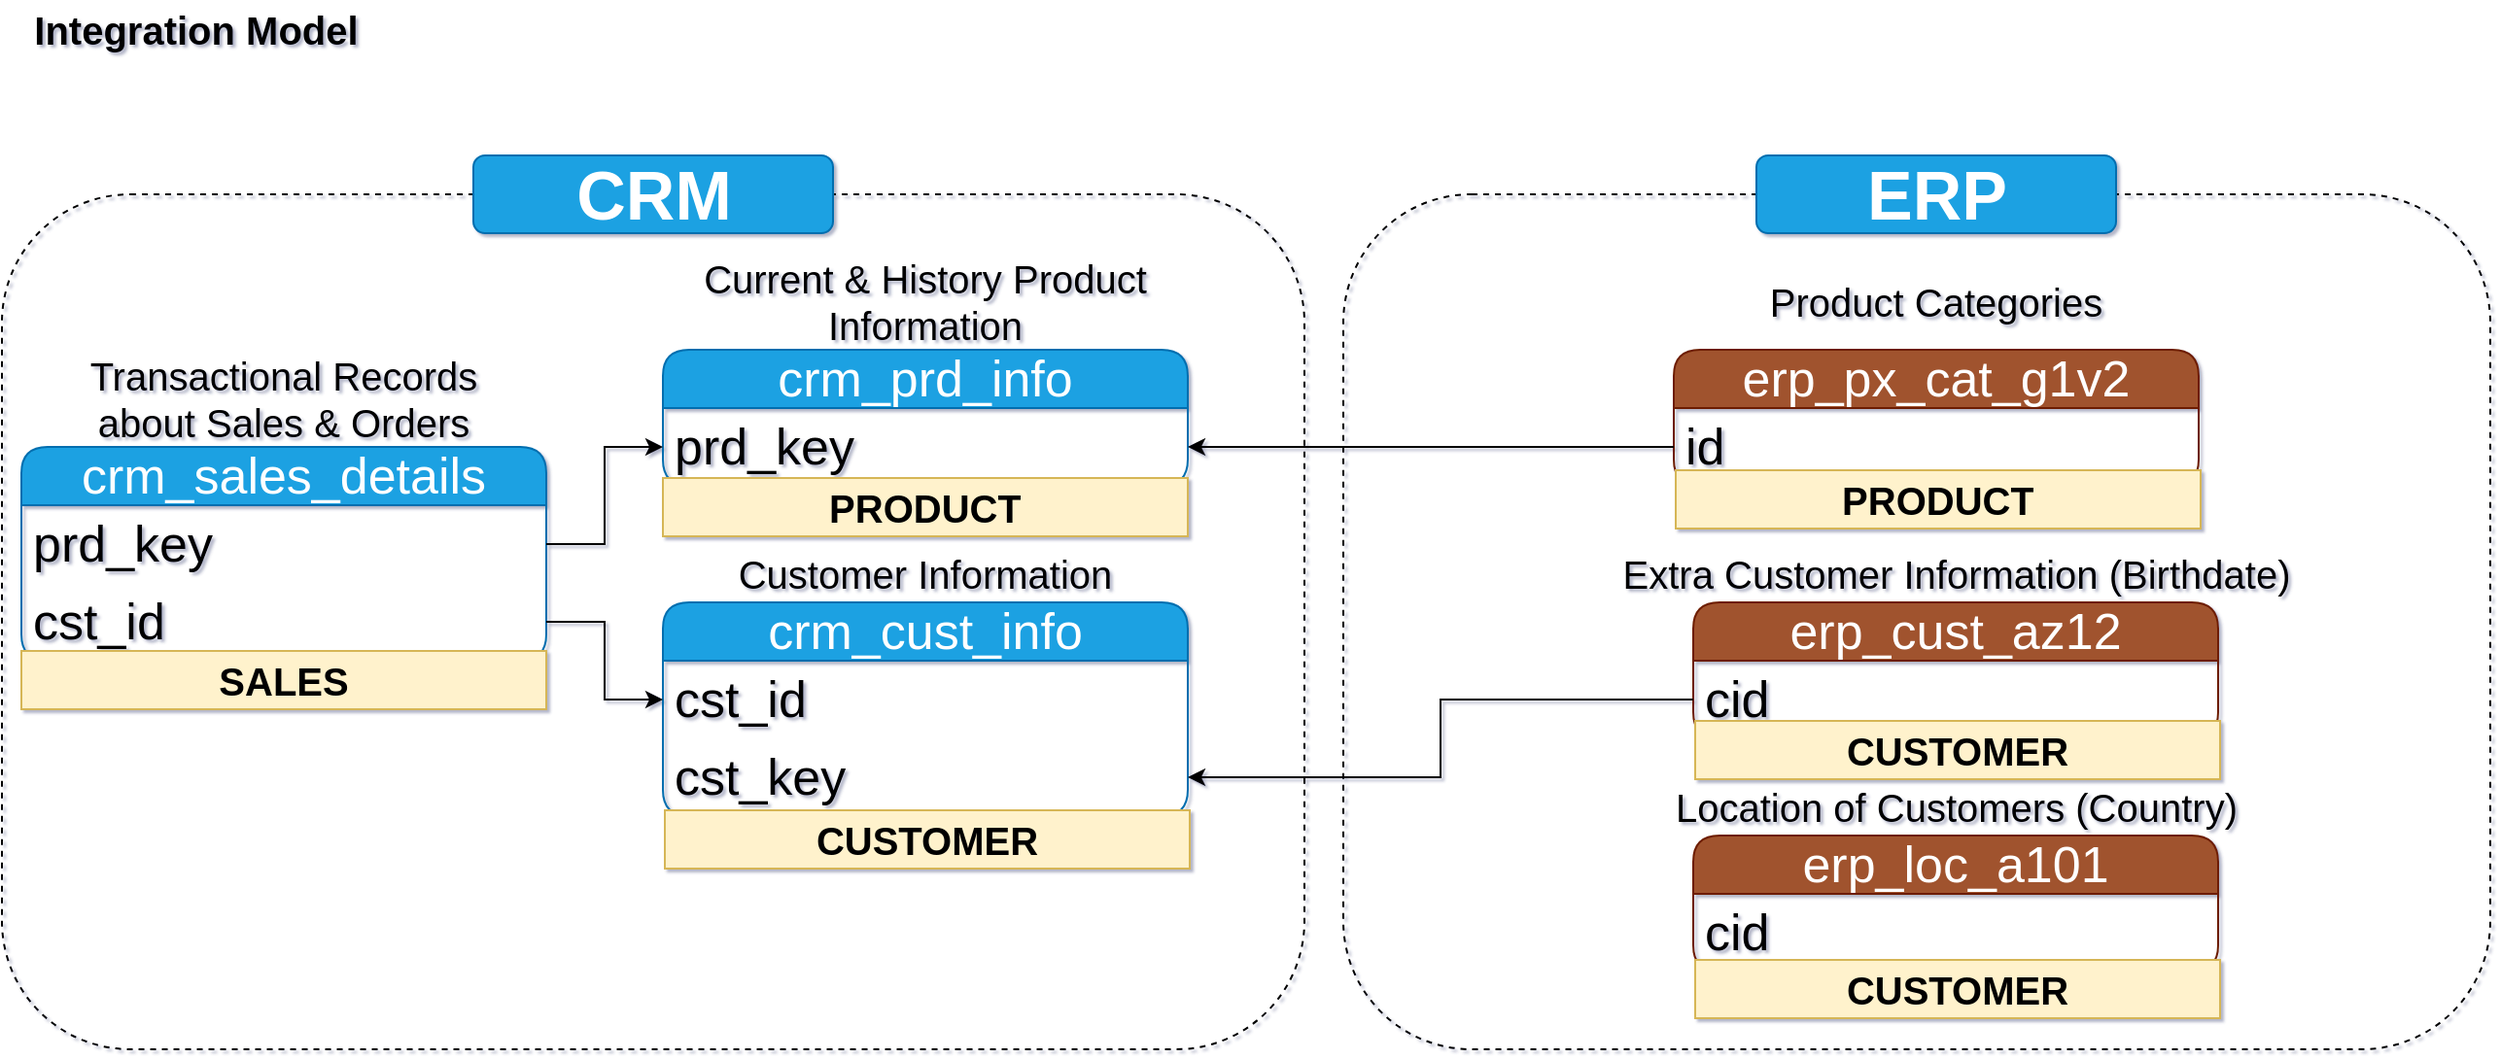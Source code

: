 <mxfile version="28.1.0">
  <diagram name="Página-1" id="aGDA_ccvBEsnMdIIxLEQ">
    <mxGraphModel dx="1489" dy="1932" grid="1" gridSize="10" guides="1" tooltips="1" connect="1" arrows="1" fold="1" page="1" pageScale="1" pageWidth="827" pageHeight="1169" math="0" shadow="1">
      <root>
        <mxCell id="0" />
        <mxCell id="1" parent="0" />
        <mxCell id="Hl3Y2jdtYSLe2qnOiU55-1" value="&lt;b&gt;&lt;font style=&quot;font-size: 20px;&quot;&gt;Integration Model&lt;/font&gt;&lt;/b&gt;" style="text;html=1;align=center;verticalAlign=middle;whiteSpace=wrap;rounded=0;" parent="1" vertex="1">
          <mxGeometry x="20" y="-40" width="180" height="30" as="geometry" />
        </mxCell>
        <mxCell id="Hl3Y2jdtYSLe2qnOiU55-2" value="crm_cust_info" style="swimlane;fontStyle=0;childLayout=stackLayout;horizontal=1;startSize=30;horizontalStack=0;resizeParent=1;resizeParentMax=0;resizeLast=0;collapsible=1;marginBottom=0;whiteSpace=wrap;html=1;rounded=1;fillColor=#1ba1e2;fontColor=#ffffff;strokeColor=#006EAF;fontSize=26;" parent="1" vertex="1">
          <mxGeometry x="350" y="270" width="270" height="110" as="geometry" />
        </mxCell>
        <mxCell id="Hl3Y2jdtYSLe2qnOiU55-3" value="cst_id" style="text;strokeColor=none;fillColor=none;align=left;verticalAlign=middle;spacingLeft=4;spacingRight=4;overflow=hidden;points=[[0,0.5],[1,0.5]];portConstraint=eastwest;rotatable=0;whiteSpace=wrap;html=1;fontSize=26;" parent="Hl3Y2jdtYSLe2qnOiU55-2" vertex="1">
          <mxGeometry y="30" width="270" height="40" as="geometry" />
        </mxCell>
        <mxCell id="Hl3Y2jdtYSLe2qnOiU55-19" value="cst_key" style="text;strokeColor=none;fillColor=none;align=left;verticalAlign=middle;spacingLeft=4;spacingRight=4;overflow=hidden;points=[[0,0.5],[1,0.5]];portConstraint=eastwest;rotatable=0;whiteSpace=wrap;html=1;fontSize=26;" parent="Hl3Y2jdtYSLe2qnOiU55-2" vertex="1">
          <mxGeometry y="70" width="270" height="40" as="geometry" />
        </mxCell>
        <mxCell id="Hl3Y2jdtYSLe2qnOiU55-6" value="&lt;font style=&quot;font-size: 20px;&quot;&gt;Customer Information&lt;/font&gt;" style="text;html=1;align=center;verticalAlign=middle;whiteSpace=wrap;rounded=0;" parent="1" vertex="1">
          <mxGeometry x="365" y="240" width="240" height="30" as="geometry" />
        </mxCell>
        <mxCell id="Hl3Y2jdtYSLe2qnOiU55-7" value="crm_prd_info" style="swimlane;fontStyle=0;childLayout=stackLayout;horizontal=1;startSize=30;horizontalStack=0;resizeParent=1;resizeParentMax=0;resizeLast=0;collapsible=1;marginBottom=0;whiteSpace=wrap;html=1;rounded=1;fillColor=#1ba1e2;fontColor=#ffffff;strokeColor=#006EAF;fontSize=26;" parent="1" vertex="1">
          <mxGeometry x="350" y="140" width="270" height="70" as="geometry" />
        </mxCell>
        <mxCell id="Hl3Y2jdtYSLe2qnOiU55-8" value="prd_key" style="text;strokeColor=none;fillColor=none;align=left;verticalAlign=middle;spacingLeft=4;spacingRight=4;overflow=hidden;points=[[0,0.5],[1,0.5]];portConstraint=eastwest;rotatable=0;whiteSpace=wrap;html=1;fontSize=26;" parent="Hl3Y2jdtYSLe2qnOiU55-7" vertex="1">
          <mxGeometry y="30" width="270" height="40" as="geometry" />
        </mxCell>
        <mxCell id="Hl3Y2jdtYSLe2qnOiU55-9" value="&lt;font style=&quot;font-size: 20px;&quot;&gt;Current &amp;amp; History Product Information&lt;/font&gt;" style="text;html=1;align=center;verticalAlign=middle;whiteSpace=wrap;rounded=0;" parent="1" vertex="1">
          <mxGeometry x="365" y="100" width="240" height="30" as="geometry" />
        </mxCell>
        <mxCell id="Hl3Y2jdtYSLe2qnOiU55-10" value="crm_sales_details" style="swimlane;fontStyle=0;childLayout=stackLayout;horizontal=1;startSize=30;horizontalStack=0;resizeParent=1;resizeParentMax=0;resizeLast=0;collapsible=1;marginBottom=0;whiteSpace=wrap;html=1;rounded=1;fillColor=#1ba1e2;fontColor=#ffffff;strokeColor=#006EAF;fontSize=26;" parent="1" vertex="1">
          <mxGeometry x="20" y="190" width="270" height="110" as="geometry" />
        </mxCell>
        <mxCell id="Hl3Y2jdtYSLe2qnOiU55-11" value="prd_key" style="text;strokeColor=none;fillColor=none;align=left;verticalAlign=middle;spacingLeft=4;spacingRight=4;overflow=hidden;points=[[0,0.5],[1,0.5]];portConstraint=eastwest;rotatable=0;whiteSpace=wrap;html=1;fontSize=26;" parent="Hl3Y2jdtYSLe2qnOiU55-10" vertex="1">
          <mxGeometry y="30" width="270" height="40" as="geometry" />
        </mxCell>
        <mxCell id="Hl3Y2jdtYSLe2qnOiU55-13" value="cst_id" style="text;strokeColor=none;fillColor=none;align=left;verticalAlign=middle;spacingLeft=4;spacingRight=4;overflow=hidden;points=[[0,0.5],[1,0.5]];portConstraint=eastwest;rotatable=0;whiteSpace=wrap;html=1;fontSize=26;" parent="Hl3Y2jdtYSLe2qnOiU55-10" vertex="1">
          <mxGeometry y="70" width="270" height="40" as="geometry" />
        </mxCell>
        <mxCell id="Hl3Y2jdtYSLe2qnOiU55-12" value="&lt;font style=&quot;font-size: 20px;&quot;&gt;Transactional Records about Sales &amp;amp; Orders&lt;/font&gt;" style="text;html=1;align=center;verticalAlign=middle;whiteSpace=wrap;rounded=0;" parent="1" vertex="1">
          <mxGeometry x="35" y="150" width="240" height="30" as="geometry" />
        </mxCell>
        <mxCell id="Hl3Y2jdtYSLe2qnOiU55-14" style="edgeStyle=orthogonalEdgeStyle;rounded=0;orthogonalLoop=1;jettySize=auto;html=1;entryX=0;entryY=0.5;entryDx=0;entryDy=0;" parent="1" source="Hl3Y2jdtYSLe2qnOiU55-13" target="Hl3Y2jdtYSLe2qnOiU55-3" edge="1">
          <mxGeometry relative="1" as="geometry" />
        </mxCell>
        <mxCell id="Hl3Y2jdtYSLe2qnOiU55-15" style="edgeStyle=orthogonalEdgeStyle;rounded=0;orthogonalLoop=1;jettySize=auto;html=1;entryX=0;entryY=0.5;entryDx=0;entryDy=0;" parent="1" source="Hl3Y2jdtYSLe2qnOiU55-11" target="Hl3Y2jdtYSLe2qnOiU55-8" edge="1">
          <mxGeometry relative="1" as="geometry" />
        </mxCell>
        <mxCell id="Hl3Y2jdtYSLe2qnOiU55-16" value="erp_cust_az12" style="swimlane;fontStyle=0;childLayout=stackLayout;horizontal=1;startSize=30;horizontalStack=0;resizeParent=1;resizeParentMax=0;resizeLast=0;collapsible=1;marginBottom=0;whiteSpace=wrap;html=1;rounded=1;fillColor=light-dark(#A0522D,#FFD966);strokeColor=#6D1F00;fontSize=26;fontColor=#ffffff;" parent="1" vertex="1">
          <mxGeometry x="880" y="270" width="270" height="70" as="geometry" />
        </mxCell>
        <mxCell id="Hl3Y2jdtYSLe2qnOiU55-17" value="cid" style="text;strokeColor=none;fillColor=none;align=left;verticalAlign=middle;spacingLeft=4;spacingRight=4;overflow=hidden;points=[[0,0.5],[1,0.5]];portConstraint=eastwest;rotatable=0;whiteSpace=wrap;html=1;fontSize=26;" parent="Hl3Y2jdtYSLe2qnOiU55-16" vertex="1">
          <mxGeometry y="30" width="270" height="40" as="geometry" />
        </mxCell>
        <mxCell id="Hl3Y2jdtYSLe2qnOiU55-18" value="&lt;font style=&quot;font-size: 20px;&quot;&gt;Extra Customer Information (Birthdate)&lt;/font&gt;" style="text;html=1;align=center;verticalAlign=middle;whiteSpace=wrap;rounded=0;" parent="1" vertex="1">
          <mxGeometry x="772.5" y="240" width="485" height="30" as="geometry" />
        </mxCell>
        <mxCell id="Hl3Y2jdtYSLe2qnOiU55-20" style="edgeStyle=orthogonalEdgeStyle;rounded=0;orthogonalLoop=1;jettySize=auto;html=1;entryX=1;entryY=0.5;entryDx=0;entryDy=0;" parent="1" source="Hl3Y2jdtYSLe2qnOiU55-17" target="Hl3Y2jdtYSLe2qnOiU55-19" edge="1">
          <mxGeometry relative="1" as="geometry" />
        </mxCell>
        <mxCell id="Hl3Y2jdtYSLe2qnOiU55-21" value="erp_loc_a101" style="swimlane;fontStyle=0;childLayout=stackLayout;horizontal=1;startSize=30;horizontalStack=0;resizeParent=1;resizeParentMax=0;resizeLast=0;collapsible=1;marginBottom=0;whiteSpace=wrap;html=1;rounded=1;fillColor=light-dark(#A0522D,#FFD966);strokeColor=#6D1F00;fontSize=26;fontColor=#ffffff;" parent="1" vertex="1">
          <mxGeometry x="880" y="390" width="270" height="70" as="geometry" />
        </mxCell>
        <mxCell id="Hl3Y2jdtYSLe2qnOiU55-22" value="cid" style="text;strokeColor=none;fillColor=none;align=left;verticalAlign=middle;spacingLeft=4;spacingRight=4;overflow=hidden;points=[[0,0.5],[1,0.5]];portConstraint=eastwest;rotatable=0;whiteSpace=wrap;html=1;fontSize=26;" parent="Hl3Y2jdtYSLe2qnOiU55-21" vertex="1">
          <mxGeometry y="30" width="270" height="40" as="geometry" />
        </mxCell>
        <mxCell id="Hl3Y2jdtYSLe2qnOiU55-23" value="&lt;font style=&quot;font-size: 20px;&quot;&gt;Location of Customers (Country)&lt;/font&gt;" style="text;html=1;align=center;verticalAlign=middle;whiteSpace=wrap;rounded=0;" parent="1" vertex="1">
          <mxGeometry x="847.5" y="360" width="335" height="30" as="geometry" />
        </mxCell>
        <mxCell id="Hl3Y2jdtYSLe2qnOiU55-25" value="erp_px_cat_g1v2" style="swimlane;fontStyle=0;childLayout=stackLayout;horizontal=1;startSize=30;horizontalStack=0;resizeParent=1;resizeParentMax=0;resizeLast=0;collapsible=1;marginBottom=0;whiteSpace=wrap;html=1;rounded=1;fillColor=light-dark(#A0522D,#FFD966);strokeColor=#6D1F00;fontSize=26;fontColor=#ffffff;" parent="1" vertex="1">
          <mxGeometry x="870" y="140" width="270" height="70" as="geometry" />
        </mxCell>
        <mxCell id="Hl3Y2jdtYSLe2qnOiU55-26" value="id" style="text;strokeColor=none;fillColor=none;align=left;verticalAlign=middle;spacingLeft=4;spacingRight=4;overflow=hidden;points=[[0,0.5],[1,0.5]];portConstraint=eastwest;rotatable=0;whiteSpace=wrap;html=1;fontSize=26;" parent="Hl3Y2jdtYSLe2qnOiU55-25" vertex="1">
          <mxGeometry y="30" width="270" height="40" as="geometry" />
        </mxCell>
        <mxCell id="Hl3Y2jdtYSLe2qnOiU55-27" value="&lt;font style=&quot;font-size: 20px;&quot;&gt;Product Categories&lt;/font&gt;" style="text;html=1;align=center;verticalAlign=middle;whiteSpace=wrap;rounded=0;" parent="1" vertex="1">
          <mxGeometry x="885" y="100" width="240" height="30" as="geometry" />
        </mxCell>
        <mxCell id="Hl3Y2jdtYSLe2qnOiU55-28" style="edgeStyle=orthogonalEdgeStyle;rounded=0;orthogonalLoop=1;jettySize=auto;html=1;entryX=1;entryY=0.5;entryDx=0;entryDy=0;" parent="1" source="Hl3Y2jdtYSLe2qnOiU55-26" target="Hl3Y2jdtYSLe2qnOiU55-8" edge="1">
          <mxGeometry relative="1" as="geometry" />
        </mxCell>
        <mxCell id="Hl3Y2jdtYSLe2qnOiU55-29" value="" style="rounded=1;whiteSpace=wrap;html=1;fillColor=none;dashed=1;" parent="1" vertex="1">
          <mxGeometry x="10" y="60" width="670" height="440" as="geometry" />
        </mxCell>
        <mxCell id="Hl3Y2jdtYSLe2qnOiU55-30" value="&lt;font style=&quot;font-size: 35px;&quot;&gt;&lt;b&gt;CRM&lt;/b&gt;&lt;/font&gt;" style="rounded=1;whiteSpace=wrap;html=1;fillColor=#1ba1e2;strokeColor=#006EAF;fontColor=#ffffff;" parent="1" vertex="1">
          <mxGeometry x="252.5" y="40" width="185" height="40" as="geometry" />
        </mxCell>
        <mxCell id="Hl3Y2jdtYSLe2qnOiU55-35" value="" style="rounded=1;whiteSpace=wrap;html=1;fillColor=none;dashed=1;" parent="1" vertex="1">
          <mxGeometry x="700" y="60" width="590" height="440" as="geometry" />
        </mxCell>
        <mxCell id="Hl3Y2jdtYSLe2qnOiU55-36" value="&lt;font style=&quot;font-size: 35px;&quot;&gt;&lt;b&gt;ERP&lt;/b&gt;&lt;/font&gt;" style="rounded=1;whiteSpace=wrap;html=1;fillColor=light-dark(#1BA1E2,#FFD966);strokeColor=light-dark(#006EAF,#FFD966);fontColor=#ffffff;" parent="1" vertex="1">
          <mxGeometry x="912.5" y="40" width="185" height="40" as="geometry" />
        </mxCell>
        <mxCell id="53yBbT-DZ9E8r5UpYtdx-1" value="PRODUCT" style="text;html=1;strokeColor=light-dark(#D6B656,#FF9999);fillColor=light-dark(#FFF2CC,#FF9999);align=center;verticalAlign=middle;whiteSpace=wrap;overflow=hidden;fontSize=20;fontStyle=1" vertex="1" parent="1">
          <mxGeometry x="350" y="206" width="270" height="30" as="geometry" />
        </mxCell>
        <mxCell id="53yBbT-DZ9E8r5UpYtdx-2" value="PRODUCT" style="text;html=1;strokeColor=light-dark(#D6B656,#FF9999);fillColor=light-dark(#FFF2CC,#FF9999);align=center;verticalAlign=middle;whiteSpace=wrap;overflow=hidden;fontSize=20;fontStyle=1" vertex="1" parent="1">
          <mxGeometry x="871" y="202" width="270" height="30" as="geometry" />
        </mxCell>
        <mxCell id="53yBbT-DZ9E8r5UpYtdx-3" value="SALES" style="text;html=1;strokeColor=light-dark(#D6B656,#E5CCFF);fillColor=light-dark(#FFF2CC,#E5CCFF);align=center;verticalAlign=middle;whiteSpace=wrap;overflow=hidden;fontSize=20;fontStyle=1" vertex="1" parent="1">
          <mxGeometry x="20" y="295" width="270" height="30" as="geometry" />
        </mxCell>
        <mxCell id="53yBbT-DZ9E8r5UpYtdx-4" value="CUSTOMER" style="text;html=1;strokeColor=light-dark(#D6B656,#B9E0A5);fillColor=light-dark(#FFF2CC,#B9E0A5);align=center;verticalAlign=middle;whiteSpace=wrap;overflow=hidden;fontSize=20;fontStyle=1" vertex="1" parent="1">
          <mxGeometry x="881" y="331" width="270" height="30" as="geometry" />
        </mxCell>
        <mxCell id="53yBbT-DZ9E8r5UpYtdx-6" value="CUSTOMER" style="text;html=1;strokeColor=light-dark(#D6B656,#B9E0A5);fillColor=light-dark(#FFF2CC,#B9E0A5);align=center;verticalAlign=middle;whiteSpace=wrap;overflow=hidden;fontSize=20;fontStyle=1" vertex="1" parent="1">
          <mxGeometry x="881" y="454" width="270" height="30" as="geometry" />
        </mxCell>
        <mxCell id="53yBbT-DZ9E8r5UpYtdx-7" value="CUSTOMER" style="text;html=1;strokeColor=light-dark(#D6B656,#B9E0A5);fillColor=light-dark(#FFF2CC,#B9E0A5);align=center;verticalAlign=middle;whiteSpace=wrap;overflow=hidden;fontSize=20;fontStyle=1" vertex="1" parent="1">
          <mxGeometry x="351" y="377" width="270" height="30" as="geometry" />
        </mxCell>
      </root>
    </mxGraphModel>
  </diagram>
</mxfile>
